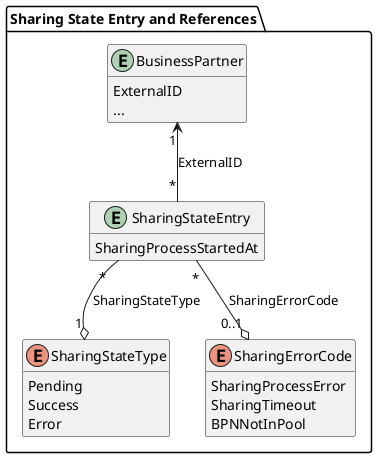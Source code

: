 @startuml sharing-state-entry

package "Sharing State Entry and References" {
  entity BusinessPartner {
    ExternalID
    ...
  }
  
  entity SharingStateEntry {
    SharingProcessStartedAt
  }

  enum SharingStateType {
    Pending
    Success
    Error
  }

  enum SharingErrorCode {
    SharingProcessError
    SharingTimeout
    BPNNotInPool
  }

  SharingStateEntry "*" -u-> "1" BusinessPartner : ExternalID

  SharingStateEntry "*" -d-o "1" SharingStateType : SharingStateType
  SharingStateEntry "*" -d-o "0..1" SharingErrorCode : SharingErrorCode
}

hide methods
@enduml